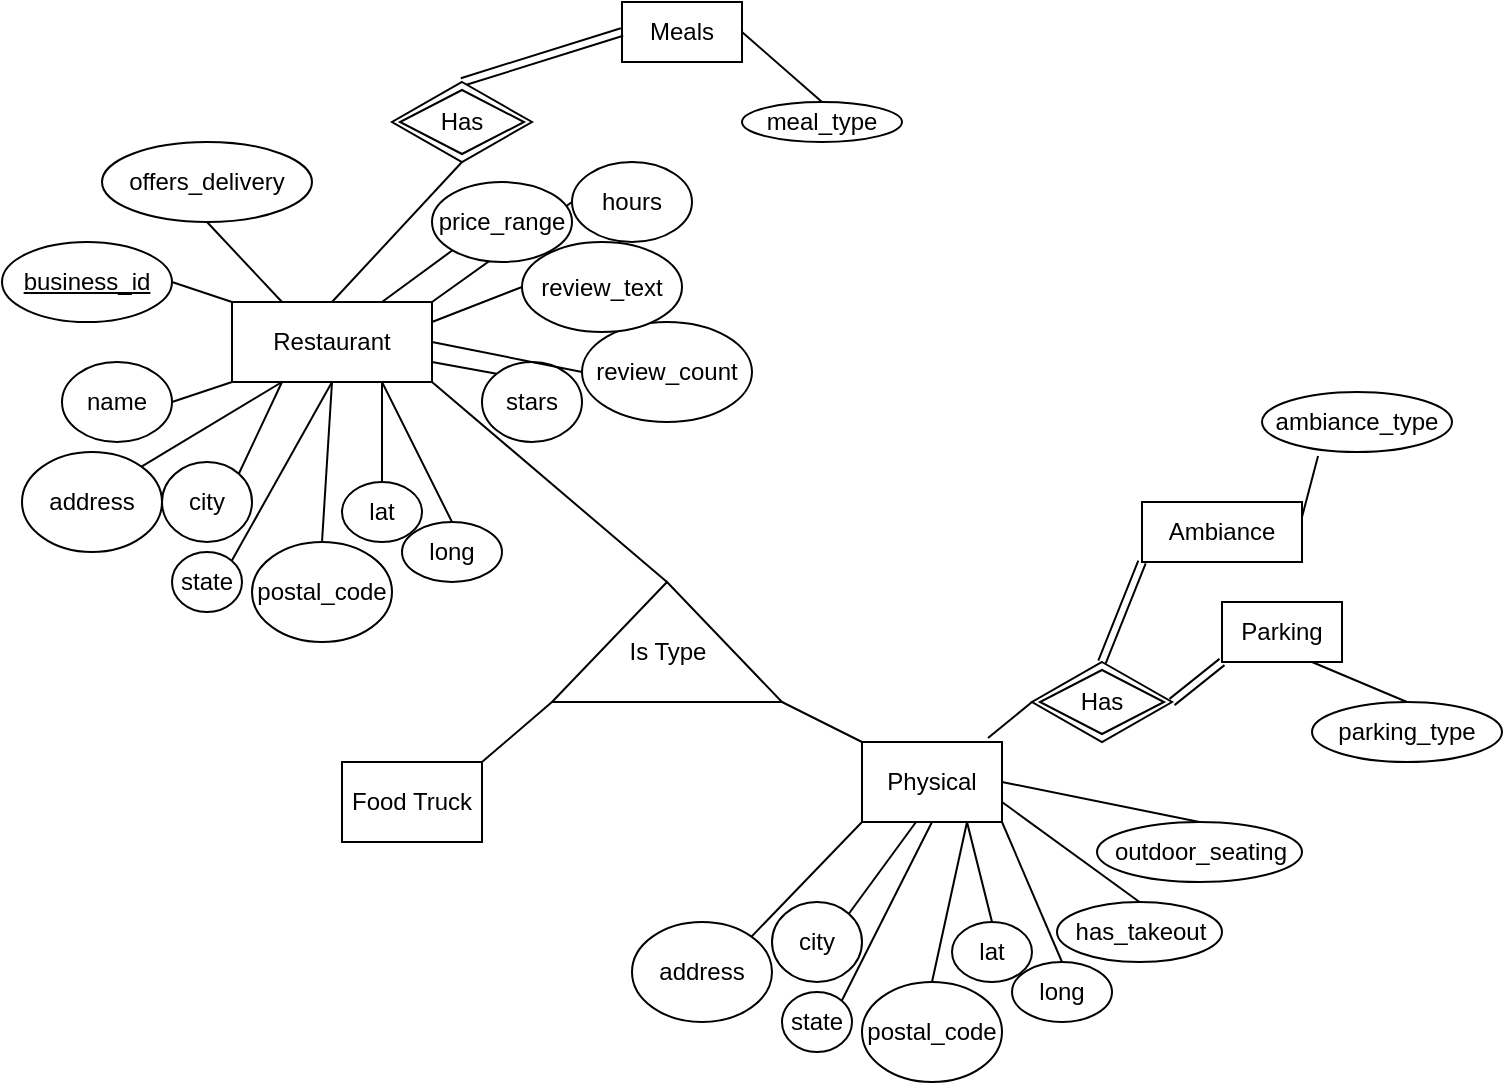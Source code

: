 <mxfile version="17.1.2" type="device"><diagram id="rL2AQuy8JNE00utTgala" name="Page-1"><mxGraphModel dx="2062" dy="766" grid="1" gridSize="10" guides="1" tooltips="1" connect="1" arrows="1" fold="1" page="1" pageScale="1" pageWidth="850" pageHeight="1100" math="0" shadow="0"><root><mxCell id="0"/><mxCell id="1" parent="0"/><mxCell id="_spZR1XKK5Y9f1AJQvqb-2" value="Restaurant" style="rounded=0;whiteSpace=wrap;html=1;" parent="1" vertex="1"><mxGeometry x="185" y="500" width="100" height="40" as="geometry"/></mxCell><mxCell id="_spZR1XKK5Y9f1AJQvqb-3" value="" style="endArrow=none;html=1;rounded=0;entryX=0;entryY=1;entryDx=0;entryDy=0;exitX=1;exitY=0.5;exitDx=0;exitDy=0;" parent="1" source="_spZR1XKK5Y9f1AJQvqb-4" target="_spZR1XKK5Y9f1AJQvqb-2" edge="1"><mxGeometry width="50" height="50" relative="1" as="geometry"><mxPoint x="165" y="600" as="sourcePoint"/><mxPoint x="275" y="560" as="targetPoint"/></mxGeometry></mxCell><mxCell id="_spZR1XKK5Y9f1AJQvqb-4" value="name" style="ellipse;whiteSpace=wrap;html=1;" parent="1" vertex="1"><mxGeometry x="100" y="530" width="55" height="40" as="geometry"/></mxCell><mxCell id="_spZR1XKK5Y9f1AJQvqb-17" value="" style="endArrow=none;html=1;rounded=0;entryX=1;entryY=0.75;entryDx=0;entryDy=0;exitX=0;exitY=0;exitDx=0;exitDy=0;" parent="1" source="_spZR1XKK5Y9f1AJQvqb-18" target="_spZR1XKK5Y9f1AJQvqb-2" edge="1"><mxGeometry width="50" height="50" relative="1" as="geometry"><mxPoint x="245" y="610" as="sourcePoint"/><mxPoint x="255" y="510" as="targetPoint"/></mxGeometry></mxCell><mxCell id="_spZR1XKK5Y9f1AJQvqb-18" value="stars" style="ellipse;whiteSpace=wrap;html=1;" parent="1" vertex="1"><mxGeometry x="310" y="530" width="50" height="40" as="geometry"/></mxCell><mxCell id="_spZR1XKK5Y9f1AJQvqb-19" value="" style="endArrow=none;html=1;rounded=0;entryX=1;entryY=0.5;entryDx=0;entryDy=0;exitX=0;exitY=0.5;exitDx=0;exitDy=0;" parent="1" source="_spZR1XKK5Y9f1AJQvqb-20" target="_spZR1XKK5Y9f1AJQvqb-2" edge="1"><mxGeometry width="50" height="50" relative="1" as="geometry"><mxPoint x="305" y="625" as="sourcePoint"/><mxPoint x="320" y="555" as="targetPoint"/></mxGeometry></mxCell><mxCell id="_spZR1XKK5Y9f1AJQvqb-20" value="review_count" style="ellipse;whiteSpace=wrap;html=1;" parent="1" vertex="1"><mxGeometry x="360" y="510" width="85" height="50" as="geometry"/></mxCell><mxCell id="_spZR1XKK5Y9f1AJQvqb-21" value="" style="endArrow=none;html=1;rounded=0;exitX=0;exitY=0.5;exitDx=0;exitDy=0;entryX=1;entryY=0;entryDx=0;entryDy=0;" parent="1" source="_spZR1XKK5Y9f1AJQvqb-22" target="_spZR1XKK5Y9f1AJQvqb-2" edge="1"><mxGeometry width="50" height="50" relative="1" as="geometry"><mxPoint x="315" y="565" as="sourcePoint"/><mxPoint x="295" y="480" as="targetPoint"/></mxGeometry></mxCell><mxCell id="_spZR1XKK5Y9f1AJQvqb-22" value="hours" style="ellipse;whiteSpace=wrap;html=1;" parent="1" vertex="1"><mxGeometry x="355" y="430" width="60" height="40" as="geometry"/></mxCell><mxCell id="_spZR1XKK5Y9f1AJQvqb-23" value="" style="verticalLabelPosition=bottom;verticalAlign=top;html=1;shape=mxgraph.basic.acute_triangle;dx=0.5;" parent="1" vertex="1"><mxGeometry x="345" y="640" width="115" height="60" as="geometry"/></mxCell><mxCell id="_spZR1XKK5Y9f1AJQvqb-25" value="Is Type" style="text;html=1;strokeColor=none;fillColor=none;align=center;verticalAlign=middle;whiteSpace=wrap;rounded=0;" parent="1" vertex="1"><mxGeometry x="372.5" y="660" width="60" height="30" as="geometry"/></mxCell><mxCell id="_spZR1XKK5Y9f1AJQvqb-26" value="" style="endArrow=none;html=1;rounded=0;exitX=0;exitY=0;exitDx=57.5;exitDy=0;exitPerimeter=0;entryX=1;entryY=1;entryDx=0;entryDy=0;" parent="1" source="_spZR1XKK5Y9f1AJQvqb-23" target="_spZR1XKK5Y9f1AJQvqb-2" edge="1"><mxGeometry width="50" height="50" relative="1" as="geometry"><mxPoint x="380" y="640" as="sourcePoint"/><mxPoint x="430" y="590" as="targetPoint"/></mxGeometry></mxCell><mxCell id="_spZR1XKK5Y9f1AJQvqb-27" value="" style="endArrow=none;html=1;rounded=0;entryX=0;entryY=1;entryDx=0;entryDy=0;entryPerimeter=0;exitX=1;exitY=0;exitDx=0;exitDy=0;" parent="1" source="_spZR1XKK5Y9f1AJQvqb-28" target="_spZR1XKK5Y9f1AJQvqb-23" edge="1"><mxGeometry width="50" height="50" relative="1" as="geometry"><mxPoint x="240" y="720" as="sourcePoint"/><mxPoint x="345" y="700" as="targetPoint"/></mxGeometry></mxCell><mxCell id="_spZR1XKK5Y9f1AJQvqb-28" value="Food Truck" style="rounded=0;whiteSpace=wrap;html=1;" parent="1" vertex="1"><mxGeometry x="240" y="730" width="70" height="40" as="geometry"/></mxCell><mxCell id="_spZR1XKK5Y9f1AJQvqb-29" value="" style="endArrow=none;html=1;rounded=0;entryX=1;entryY=1;entryDx=0;entryDy=0;entryPerimeter=0;exitX=0;exitY=0;exitDx=0;exitDy=0;" parent="1" source="_spZR1XKK5Y9f1AJQvqb-30" target="_spZR1XKK5Y9f1AJQvqb-23" edge="1"><mxGeometry width="50" height="50" relative="1" as="geometry"><mxPoint x="510" y="730" as="sourcePoint"/><mxPoint x="490" y="710" as="targetPoint"/></mxGeometry></mxCell><mxCell id="_spZR1XKK5Y9f1AJQvqb-30" value="Physical" style="rounded=0;whiteSpace=wrap;html=1;" parent="1" vertex="1"><mxGeometry x="500" y="720" width="70" height="40" as="geometry"/></mxCell><mxCell id="_spZR1XKK5Y9f1AJQvqb-31" value="" style="endArrow=none;html=1;rounded=0;entryX=0.25;entryY=1;entryDx=0;entryDy=0;exitX=1;exitY=0;exitDx=0;exitDy=0;" parent="1" source="_spZR1XKK5Y9f1AJQvqb-32" edge="1"><mxGeometry width="50" height="50" relative="1" as="geometry"><mxPoint x="175" y="610" as="sourcePoint"/><mxPoint x="210" y="540" as="targetPoint"/></mxGeometry></mxCell><mxCell id="_spZR1XKK5Y9f1AJQvqb-32" value="address" style="ellipse;whiteSpace=wrap;html=1;" parent="1" vertex="1"><mxGeometry x="80" y="575" width="70" height="50" as="geometry"/></mxCell><mxCell id="_spZR1XKK5Y9f1AJQvqb-33" value="" style="endArrow=none;html=1;rounded=0;entryX=0.25;entryY=1;entryDx=0;entryDy=0;exitX=1;exitY=0;exitDx=0;exitDy=0;" parent="1" source="_spZR1XKK5Y9f1AJQvqb-34" edge="1"><mxGeometry width="50" height="50" relative="1" as="geometry"><mxPoint x="185" y="620" as="sourcePoint"/><mxPoint x="210" y="540" as="targetPoint"/></mxGeometry></mxCell><mxCell id="_spZR1XKK5Y9f1AJQvqb-34" value="city" style="ellipse;whiteSpace=wrap;html=1;" parent="1" vertex="1"><mxGeometry x="150" y="580" width="45" height="40" as="geometry"/></mxCell><mxCell id="_spZR1XKK5Y9f1AJQvqb-35" value="" style="endArrow=none;html=1;rounded=0;entryX=0.5;entryY=1;entryDx=0;entryDy=0;exitX=1;exitY=0;exitDx=0;exitDy=0;" parent="1" source="_spZR1XKK5Y9f1AJQvqb-36" edge="1"><mxGeometry width="50" height="50" relative="1" as="geometry"><mxPoint x="195" y="630" as="sourcePoint"/><mxPoint x="235" y="540" as="targetPoint"/></mxGeometry></mxCell><mxCell id="_spZR1XKK5Y9f1AJQvqb-36" value="state" style="ellipse;whiteSpace=wrap;html=1;" parent="1" vertex="1"><mxGeometry x="155" y="625" width="35" height="30" as="geometry"/></mxCell><mxCell id="_spZR1XKK5Y9f1AJQvqb-37" value="" style="endArrow=none;html=1;rounded=0;exitX=0.5;exitY=0;exitDx=0;exitDy=0;entryX=0.5;entryY=1;entryDx=0;entryDy=0;" parent="1" source="_spZR1XKK5Y9f1AJQvqb-38" edge="1"><mxGeometry width="50" height="50" relative="1" as="geometry"><mxPoint x="205" y="640" as="sourcePoint"/><mxPoint x="235" y="540" as="targetPoint"/></mxGeometry></mxCell><mxCell id="_spZR1XKK5Y9f1AJQvqb-38" value="postal_code" style="ellipse;whiteSpace=wrap;html=1;" parent="1" vertex="1"><mxGeometry x="195" y="620" width="70" height="50" as="geometry"/></mxCell><mxCell id="_spZR1XKK5Y9f1AJQvqb-39" value="" style="endArrow=none;html=1;rounded=0;exitX=0.5;exitY=0;exitDx=0;exitDy=0;entryX=0.75;entryY=1;entryDx=0;entryDy=0;" parent="1" source="_spZR1XKK5Y9f1AJQvqb-40" edge="1"><mxGeometry width="50" height="50" relative="1" as="geometry"><mxPoint x="215" y="650" as="sourcePoint"/><mxPoint x="260" y="540" as="targetPoint"/></mxGeometry></mxCell><mxCell id="_spZR1XKK5Y9f1AJQvqb-40" value="lat" style="ellipse;whiteSpace=wrap;html=1;" parent="1" vertex="1"><mxGeometry x="240" y="590" width="40" height="30" as="geometry"/></mxCell><mxCell id="_spZR1XKK5Y9f1AJQvqb-41" value="" style="endArrow=none;html=1;rounded=0;entryX=0.75;entryY=1;entryDx=0;entryDy=0;exitX=0.5;exitY=0;exitDx=0;exitDy=0;" parent="1" source="_spZR1XKK5Y9f1AJQvqb-42" edge="1"><mxGeometry width="50" height="50" relative="1" as="geometry"><mxPoint x="225" y="660" as="sourcePoint"/><mxPoint x="260" y="540" as="targetPoint"/></mxGeometry></mxCell><mxCell id="_spZR1XKK5Y9f1AJQvqb-42" value="long" style="ellipse;whiteSpace=wrap;html=1;" parent="1" vertex="1"><mxGeometry x="270" y="610" width="50" height="30" as="geometry"/></mxCell><mxCell id="_spZR1XKK5Y9f1AJQvqb-43" value="" style="endArrow=none;html=1;rounded=0;entryX=0;entryY=1;entryDx=0;entryDy=0;exitX=1;exitY=0;exitDx=0;exitDy=0;" parent="1" source="_spZR1XKK5Y9f1AJQvqb-44" target="_spZR1XKK5Y9f1AJQvqb-30" edge="1"><mxGeometry width="50" height="50" relative="1" as="geometry"><mxPoint x="480" y="830" as="sourcePoint"/><mxPoint x="515" y="760" as="targetPoint"/></mxGeometry></mxCell><mxCell id="_spZR1XKK5Y9f1AJQvqb-44" value="address" style="ellipse;whiteSpace=wrap;html=1;" parent="1" vertex="1"><mxGeometry x="385" y="810" width="70" height="50" as="geometry"/></mxCell><mxCell id="_spZR1XKK5Y9f1AJQvqb-45" value="" style="endArrow=none;html=1;rounded=0;entryX=0.386;entryY=1;entryDx=0;entryDy=0;exitX=1;exitY=0;exitDx=0;exitDy=0;entryPerimeter=0;" parent="1" source="_spZR1XKK5Y9f1AJQvqb-46" target="_spZR1XKK5Y9f1AJQvqb-30" edge="1"><mxGeometry width="50" height="50" relative="1" as="geometry"><mxPoint x="490" y="840" as="sourcePoint"/><mxPoint x="515" y="760" as="targetPoint"/></mxGeometry></mxCell><mxCell id="_spZR1XKK5Y9f1AJQvqb-46" value="city" style="ellipse;whiteSpace=wrap;html=1;" parent="1" vertex="1"><mxGeometry x="455" y="800" width="45" height="40" as="geometry"/></mxCell><mxCell id="_spZR1XKK5Y9f1AJQvqb-47" value="" style="endArrow=none;html=1;rounded=0;entryX=0.5;entryY=1;entryDx=0;entryDy=0;exitX=1;exitY=0;exitDx=0;exitDy=0;" parent="1" source="_spZR1XKK5Y9f1AJQvqb-48" target="_spZR1XKK5Y9f1AJQvqb-30" edge="1"><mxGeometry width="50" height="50" relative="1" as="geometry"><mxPoint x="500" y="850" as="sourcePoint"/><mxPoint x="540" y="760" as="targetPoint"/></mxGeometry></mxCell><mxCell id="_spZR1XKK5Y9f1AJQvqb-48" value="state" style="ellipse;whiteSpace=wrap;html=1;" parent="1" vertex="1"><mxGeometry x="460" y="845" width="35" height="30" as="geometry"/></mxCell><mxCell id="_spZR1XKK5Y9f1AJQvqb-49" value="" style="endArrow=none;html=1;rounded=0;exitX=0.5;exitY=0;exitDx=0;exitDy=0;entryX=0.75;entryY=1;entryDx=0;entryDy=0;" parent="1" source="_spZR1XKK5Y9f1AJQvqb-50" target="_spZR1XKK5Y9f1AJQvqb-30" edge="1"><mxGeometry width="50" height="50" relative="1" as="geometry"><mxPoint x="510" y="860" as="sourcePoint"/><mxPoint x="540" y="760" as="targetPoint"/></mxGeometry></mxCell><mxCell id="_spZR1XKK5Y9f1AJQvqb-50" value="postal_code" style="ellipse;whiteSpace=wrap;html=1;" parent="1" vertex="1"><mxGeometry x="500" y="840" width="70" height="50" as="geometry"/></mxCell><mxCell id="_spZR1XKK5Y9f1AJQvqb-51" value="" style="endArrow=none;html=1;rounded=0;exitX=0.5;exitY=0;exitDx=0;exitDy=0;entryX=0.75;entryY=1;entryDx=0;entryDy=0;" parent="1" source="_spZR1XKK5Y9f1AJQvqb-52" target="_spZR1XKK5Y9f1AJQvqb-30" edge="1"><mxGeometry width="50" height="50" relative="1" as="geometry"><mxPoint x="520" y="870" as="sourcePoint"/><mxPoint x="570" y="760" as="targetPoint"/></mxGeometry></mxCell><mxCell id="_spZR1XKK5Y9f1AJQvqb-52" value="lat" style="ellipse;whiteSpace=wrap;html=1;" parent="1" vertex="1"><mxGeometry x="545" y="810" width="40" height="30" as="geometry"/></mxCell><mxCell id="_spZR1XKK5Y9f1AJQvqb-53" value="" style="endArrow=none;html=1;rounded=0;entryX=1;entryY=1;entryDx=0;entryDy=0;exitX=0.5;exitY=0;exitDx=0;exitDy=0;" parent="1" source="_spZR1XKK5Y9f1AJQvqb-54" target="_spZR1XKK5Y9f1AJQvqb-30" edge="1"><mxGeometry width="50" height="50" relative="1" as="geometry"><mxPoint x="530" y="880" as="sourcePoint"/><mxPoint x="565" y="760" as="targetPoint"/></mxGeometry></mxCell><mxCell id="_spZR1XKK5Y9f1AJQvqb-54" value="long" style="ellipse;whiteSpace=wrap;html=1;" parent="1" vertex="1"><mxGeometry x="575" y="830" width="50" height="30" as="geometry"/></mxCell><mxCell id="_spZR1XKK5Y9f1AJQvqb-56" value="Parking" style="rounded=0;whiteSpace=wrap;html=1;" parent="1" vertex="1"><mxGeometry x="680" y="650" width="60" height="30" as="geometry"/></mxCell><mxCell id="_spZR1XKK5Y9f1AJQvqb-57" value="" style="endArrow=none;html=1;rounded=0;entryX=0;entryY=0.5;entryDx=0;entryDy=0;exitX=0.9;exitY=-0.05;exitDx=0;exitDy=0;exitPerimeter=0;" parent="1" source="_spZR1XKK5Y9f1AJQvqb-30" target="_spZR1XKK5Y9f1AJQvqb-59" edge="1"><mxGeometry width="50" height="50" relative="1" as="geometry"><mxPoint x="570" y="730" as="sourcePoint"/><mxPoint x="590" y="685" as="targetPoint"/><Array as="points"/></mxGeometry></mxCell><mxCell id="_spZR1XKK5Y9f1AJQvqb-58" value="" style="shape=link;html=1;rounded=0;entryX=0;entryY=1;entryDx=0;entryDy=0;exitX=1;exitY=0.5;exitDx=0;exitDy=0;" parent="1" source="_spZR1XKK5Y9f1AJQvqb-59" target="_spZR1XKK5Y9f1AJQvqb-56" edge="1"><mxGeometry width="100" relative="1" as="geometry"><mxPoint x="640" y="685" as="sourcePoint"/><mxPoint x="740" y="684.5" as="targetPoint"/></mxGeometry></mxCell><mxCell id="_spZR1XKK5Y9f1AJQvqb-59" value="Has" style="shape=rhombus;double=1;perimeter=rhombusPerimeter;whiteSpace=wrap;html=1;align=center;" parent="1" vertex="1"><mxGeometry x="585" y="680" width="70" height="40" as="geometry"/></mxCell><mxCell id="_spZR1XKK5Y9f1AJQvqb-60" value="" style="endArrow=none;html=1;rounded=0;entryX=0.75;entryY=1;entryDx=0;entryDy=0;exitX=0.5;exitY=0;exitDx=0;exitDy=0;" parent="1" source="_spZR1XKK5Y9f1AJQvqb-61" target="_spZR1XKK5Y9f1AJQvqb-56" edge="1"><mxGeometry width="50" height="50" relative="1" as="geometry"><mxPoint x="680" y="750" as="sourcePoint"/><mxPoint x="700" y="610" as="targetPoint"/></mxGeometry></mxCell><mxCell id="_spZR1XKK5Y9f1AJQvqb-61" value="parking_type" style="ellipse;whiteSpace=wrap;html=1;" parent="1" vertex="1"><mxGeometry x="725" y="700" width="95" height="30" as="geometry"/></mxCell><mxCell id="_spZR1XKK5Y9f1AJQvqb-64" value="" style="endArrow=none;html=1;rounded=0;entryX=0;entryY=0;entryDx=0;entryDy=0;exitX=1;exitY=0.5;exitDx=0;exitDy=0;" parent="1" source="_spZR1XKK5Y9f1AJQvqb-65" target="_spZR1XKK5Y9f1AJQvqb-2" edge="1"><mxGeometry width="50" height="50" relative="1" as="geometry"><mxPoint x="165" y="540" as="sourcePoint"/><mxPoint x="185" y="480" as="targetPoint"/></mxGeometry></mxCell><mxCell id="_spZR1XKK5Y9f1AJQvqb-65" value="&lt;u&gt;business_id&lt;/u&gt;" style="ellipse;whiteSpace=wrap;html=1;" parent="1" vertex="1"><mxGeometry x="70" y="470" width="85" height="40" as="geometry"/></mxCell><mxCell id="_spZR1XKK5Y9f1AJQvqb-66" value="" style="endArrow=none;html=1;rounded=0;exitX=0;exitY=1;exitDx=0;exitDy=0;entryX=0.75;entryY=0;entryDx=0;entryDy=0;" parent="1" source="_spZR1XKK5Y9f1AJQvqb-67" target="_spZR1XKK5Y9f1AJQvqb-2" edge="1"><mxGeometry width="50" height="50" relative="1" as="geometry"><mxPoint x="270" y="525" as="sourcePoint"/><mxPoint x="240" y="460" as="targetPoint"/></mxGeometry></mxCell><mxCell id="_spZR1XKK5Y9f1AJQvqb-67" value="price_range" style="ellipse;whiteSpace=wrap;html=1;" parent="1" vertex="1"><mxGeometry x="285" y="440" width="70" height="40" as="geometry"/></mxCell><mxCell id="_spZR1XKK5Y9f1AJQvqb-71" value="Meals" style="rounded=0;whiteSpace=wrap;html=1;" parent="1" vertex="1"><mxGeometry x="380" y="350" width="60" height="30" as="geometry"/></mxCell><mxCell id="_spZR1XKK5Y9f1AJQvqb-72" value="" style="shape=link;html=1;rounded=0;entryX=0;entryY=0.5;entryDx=0;entryDy=0;exitX=0.5;exitY=0;exitDx=0;exitDy=0;" parent="1" source="_spZR1XKK5Y9f1AJQvqb-73" target="_spZR1XKK5Y9f1AJQvqb-71" edge="1"><mxGeometry width="100" relative="1" as="geometry"><mxPoint x="280" y="385" as="sourcePoint"/><mxPoint x="380" y="384.5" as="targetPoint"/></mxGeometry></mxCell><mxCell id="_spZR1XKK5Y9f1AJQvqb-73" value="Has" style="shape=rhombus;double=1;perimeter=rhombusPerimeter;whiteSpace=wrap;html=1;align=center;" parent="1" vertex="1"><mxGeometry x="265" y="390" width="70" height="40" as="geometry"/></mxCell><mxCell id="_spZR1XKK5Y9f1AJQvqb-74" value="" style="endArrow=none;html=1;rounded=0;entryX=0.5;entryY=0;entryDx=0;entryDy=0;exitX=0.5;exitY=1;exitDx=0;exitDy=0;" parent="1" source="_spZR1XKK5Y9f1AJQvqb-73" target="_spZR1XKK5Y9f1AJQvqb-2" edge="1"><mxGeometry width="50" height="50" relative="1" as="geometry"><mxPoint x="250" y="460" as="sourcePoint"/><mxPoint x="270" y="510" as="targetPoint"/></mxGeometry></mxCell><mxCell id="_spZR1XKK5Y9f1AJQvqb-75" value="" style="endArrow=none;html=1;rounded=0;exitX=0.5;exitY=0;exitDx=0;exitDy=0;entryX=1;entryY=0.5;entryDx=0;entryDy=0;" parent="1" source="_spZR1XKK5Y9f1AJQvqb-76" target="_spZR1XKK5Y9f1AJQvqb-71" edge="1"><mxGeometry width="50" height="50" relative="1" as="geometry"><mxPoint x="395" y="450" as="sourcePoint"/><mxPoint x="440" y="380" as="targetPoint"/></mxGeometry></mxCell><mxCell id="_spZR1XKK5Y9f1AJQvqb-76" value="meal_type" style="ellipse;whiteSpace=wrap;html=1;" parent="1" vertex="1"><mxGeometry x="440" y="400" width="80" height="20" as="geometry"/></mxCell><mxCell id="_spZR1XKK5Y9f1AJQvqb-77" value="" style="endArrow=none;html=1;rounded=0;entryX=1;entryY=0.75;entryDx=0;entryDy=0;exitX=0.5;exitY=0;exitDx=0;exitDy=0;" parent="1" source="_spZR1XKK5Y9f1AJQvqb-78" target="_spZR1XKK5Y9f1AJQvqb-30" edge="1"><mxGeometry width="50" height="50" relative="1" as="geometry"><mxPoint x="552.5" y="850" as="sourcePoint"/><mxPoint x="592.5" y="730" as="targetPoint"/></mxGeometry></mxCell><mxCell id="_spZR1XKK5Y9f1AJQvqb-78" value="has_takeout" style="ellipse;whiteSpace=wrap;html=1;" parent="1" vertex="1"><mxGeometry x="597.5" y="800" width="82.5" height="30" as="geometry"/></mxCell><mxCell id="_spZR1XKK5Y9f1AJQvqb-79" value="" style="endArrow=none;html=1;rounded=0;entryX=1;entryY=0.5;entryDx=0;entryDy=0;exitX=0.5;exitY=0;exitDx=0;exitDy=0;" parent="1" source="_spZR1XKK5Y9f1AJQvqb-80" target="_spZR1XKK5Y9f1AJQvqb-30" edge="1"><mxGeometry width="50" height="50" relative="1" as="geometry"><mxPoint x="572.5" y="810" as="sourcePoint"/><mxPoint x="590" y="710" as="targetPoint"/></mxGeometry></mxCell><mxCell id="_spZR1XKK5Y9f1AJQvqb-80" value="outdoor_seating" style="ellipse;whiteSpace=wrap;html=1;" parent="1" vertex="1"><mxGeometry x="617.5" y="760" width="102.5" height="30" as="geometry"/></mxCell><mxCell id="_spZR1XKK5Y9f1AJQvqb-81" value="Ambiance" style="rounded=0;whiteSpace=wrap;html=1;" parent="1" vertex="1"><mxGeometry x="640" y="600" width="80" height="30" as="geometry"/></mxCell><mxCell id="_spZR1XKK5Y9f1AJQvqb-82" value="" style="shape=link;html=1;rounded=0;entryX=0;entryY=1;entryDx=0;entryDy=0;exitX=0.5;exitY=0;exitDx=0;exitDy=0;" parent="1" source="_spZR1XKK5Y9f1AJQvqb-59" target="_spZR1XKK5Y9f1AJQvqb-81" edge="1"><mxGeometry width="100" relative="1" as="geometry"><mxPoint x="595" y="640" as="sourcePoint"/><mxPoint x="680" y="624.5" as="targetPoint"/></mxGeometry></mxCell><mxCell id="_spZR1XKK5Y9f1AJQvqb-84" value="" style="endArrow=none;html=1;rounded=0;entryX=1;entryY=0.25;entryDx=0;entryDy=0;exitX=0.295;exitY=1.067;exitDx=0;exitDy=0;exitPerimeter=0;" parent="1" source="_spZR1XKK5Y9f1AJQvqb-85" target="_spZR1XKK5Y9f1AJQvqb-81" edge="1"><mxGeometry width="50" height="50" relative="1" as="geometry"><mxPoint x="750" y="610" as="sourcePoint"/><mxPoint x="700" y="525" as="targetPoint"/></mxGeometry></mxCell><mxCell id="_spZR1XKK5Y9f1AJQvqb-85" value="ambiance_type" style="ellipse;whiteSpace=wrap;html=1;" parent="1" vertex="1"><mxGeometry x="700" y="545" width="95" height="30" as="geometry"/></mxCell><mxCell id="_spZR1XKK5Y9f1AJQvqb-86" value="" style="endArrow=none;html=1;rounded=0;exitX=0.5;exitY=1;exitDx=0;exitDy=0;entryX=0.25;entryY=0;entryDx=0;entryDy=0;" parent="1" source="_spZR1XKK5Y9f1AJQvqb-87" target="_spZR1XKK5Y9f1AJQvqb-2" edge="1"><mxGeometry width="50" height="50" relative="1" as="geometry"><mxPoint x="140" y="495" as="sourcePoint"/><mxPoint x="170" y="490" as="targetPoint"/></mxGeometry></mxCell><mxCell id="_spZR1XKK5Y9f1AJQvqb-87" value="offers_delivery" style="ellipse;whiteSpace=wrap;html=1;" parent="1" vertex="1"><mxGeometry x="120" y="420" width="105" height="40" as="geometry"/></mxCell><mxCell id="xWbSnm3yL0ZtrLpS9JiV-1" value="" style="endArrow=none;html=1;rounded=0;entryX=1;entryY=0.25;entryDx=0;entryDy=0;exitX=0;exitY=0.5;exitDx=0;exitDy=0;" parent="1" source="xWbSnm3yL0ZtrLpS9JiV-2" target="_spZR1XKK5Y9f1AJQvqb-2" edge="1"><mxGeometry width="50" height="50" relative="1" as="geometry"><mxPoint x="340" y="575" as="sourcePoint"/><mxPoint x="320" y="470" as="targetPoint"/></mxGeometry></mxCell><mxCell id="xWbSnm3yL0ZtrLpS9JiV-2" value="review_text" style="ellipse;whiteSpace=wrap;html=1;" parent="1" vertex="1"><mxGeometry x="330" y="470" width="80" height="45" as="geometry"/></mxCell></root></mxGraphModel></diagram></mxfile>
